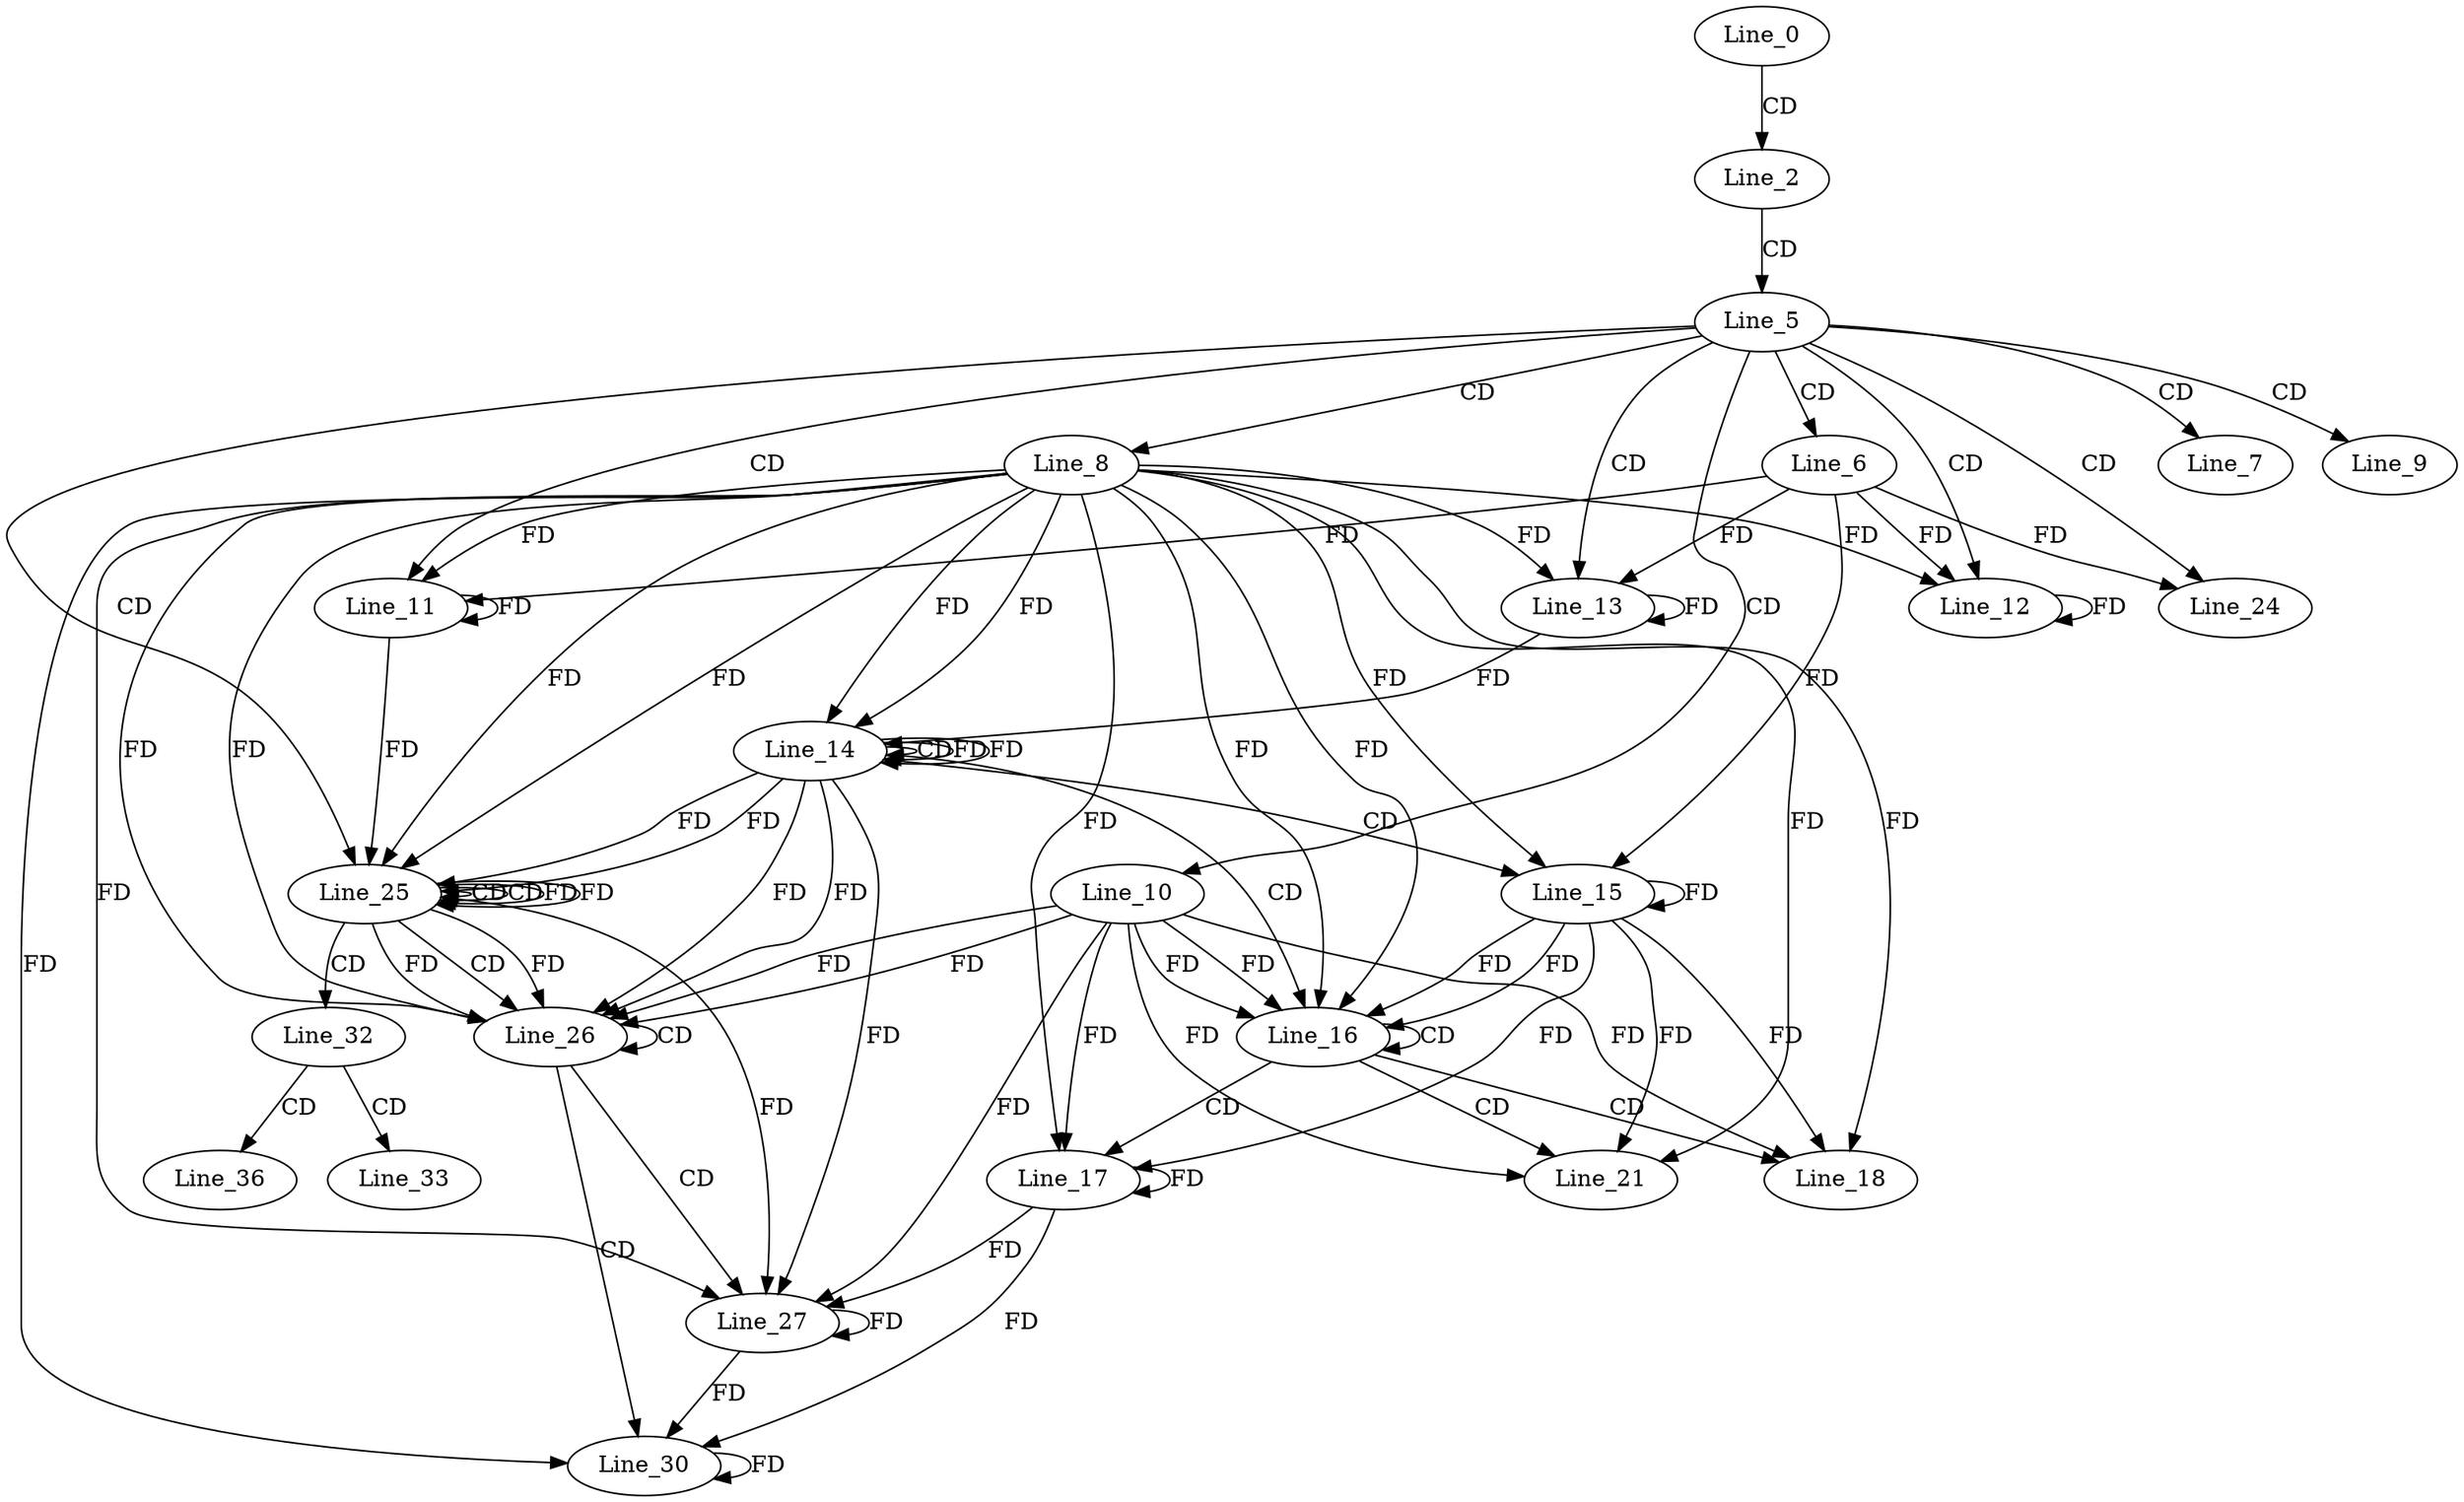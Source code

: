 digraph G {
  Line_0;
  Line_2;
  Line_5;
  Line_6;
  Line_7;
  Line_8;
  Line_9;
  Line_10;
  Line_11;
  Line_11;
  Line_12;
  Line_12;
  Line_13;
  Line_13;
  Line_14;
  Line_14;
  Line_14;
  Line_15;
  Line_15;
  Line_16;
  Line_16;
  Line_17;
  Line_17;
  Line_18;
  Line_21;
  Line_24;
  Line_25;
  Line_25;
  Line_25;
  Line_26;
  Line_26;
  Line_27;
  Line_27;
  Line_30;
  Line_32;
  Line_33;
  Line_36;
  Line_0 -> Line_2 [ label="CD" ];
  Line_2 -> Line_5 [ label="CD" ];
  Line_5 -> Line_6 [ label="CD" ];
  Line_5 -> Line_7 [ label="CD" ];
  Line_5 -> Line_8 [ label="CD" ];
  Line_5 -> Line_9 [ label="CD" ];
  Line_5 -> Line_10 [ label="CD" ];
  Line_5 -> Line_11 [ label="CD" ];
  Line_8 -> Line_11 [ label="FD" ];
  Line_11 -> Line_11 [ label="FD" ];
  Line_6 -> Line_11 [ label="FD" ];
  Line_5 -> Line_12 [ label="CD" ];
  Line_8 -> Line_12 [ label="FD" ];
  Line_12 -> Line_12 [ label="FD" ];
  Line_6 -> Line_12 [ label="FD" ];
  Line_5 -> Line_13 [ label="CD" ];
  Line_8 -> Line_13 [ label="FD" ];
  Line_13 -> Line_13 [ label="FD" ];
  Line_6 -> Line_13 [ label="FD" ];
  Line_8 -> Line_14 [ label="FD" ];
  Line_13 -> Line_14 [ label="FD" ];
  Line_14 -> Line_14 [ label="CD" ];
  Line_14 -> Line_14 [ label="FD" ];
  Line_8 -> Line_14 [ label="FD" ];
  Line_14 -> Line_15 [ label="CD" ];
  Line_15 -> Line_15 [ label="FD" ];
  Line_8 -> Line_15 [ label="FD" ];
  Line_6 -> Line_15 [ label="FD" ];
  Line_14 -> Line_16 [ label="CD" ];
  Line_10 -> Line_16 [ label="FD" ];
  Line_15 -> Line_16 [ label="FD" ];
  Line_8 -> Line_16 [ label="FD" ];
  Line_16 -> Line_16 [ label="CD" ];
  Line_10 -> Line_16 [ label="FD" ];
  Line_15 -> Line_16 [ label="FD" ];
  Line_8 -> Line_16 [ label="FD" ];
  Line_16 -> Line_17 [ label="CD" ];
  Line_17 -> Line_17 [ label="FD" ];
  Line_8 -> Line_17 [ label="FD" ];
  Line_10 -> Line_17 [ label="FD" ];
  Line_15 -> Line_17 [ label="FD" ];
  Line_16 -> Line_18 [ label="CD" ];
  Line_10 -> Line_18 [ label="FD" ];
  Line_15 -> Line_18 [ label="FD" ];
  Line_8 -> Line_18 [ label="FD" ];
  Line_16 -> Line_21 [ label="CD" ];
  Line_10 -> Line_21 [ label="FD" ];
  Line_15 -> Line_21 [ label="FD" ];
  Line_8 -> Line_21 [ label="FD" ];
  Line_5 -> Line_24 [ label="CD" ];
  Line_6 -> Line_24 [ label="FD" ];
  Line_5 -> Line_25 [ label="CD" ];
  Line_25 -> Line_25 [ label="CD" ];
  Line_14 -> Line_25 [ label="FD" ];
  Line_8 -> Line_25 [ label="FD" ];
  Line_11 -> Line_25 [ label="FD" ];
  Line_25 -> Line_25 [ label="CD" ];
  Line_25 -> Line_25 [ label="FD" ];
  Line_14 -> Line_25 [ label="FD" ];
  Line_8 -> Line_25 [ label="FD" ];
  Line_25 -> Line_26 [ label="CD" ];
  Line_10 -> Line_26 [ label="FD" ];
  Line_25 -> Line_26 [ label="FD" ];
  Line_14 -> Line_26 [ label="FD" ];
  Line_8 -> Line_26 [ label="FD" ];
  Line_26 -> Line_26 [ label="CD" ];
  Line_10 -> Line_26 [ label="FD" ];
  Line_25 -> Line_26 [ label="FD" ];
  Line_14 -> Line_26 [ label="FD" ];
  Line_8 -> Line_26 [ label="FD" ];
  Line_26 -> Line_27 [ label="CD" ];
  Line_27 -> Line_27 [ label="FD" ];
  Line_17 -> Line_27 [ label="FD" ];
  Line_8 -> Line_27 [ label="FD" ];
  Line_10 -> Line_27 [ label="FD" ];
  Line_25 -> Line_27 [ label="FD" ];
  Line_14 -> Line_27 [ label="FD" ];
  Line_26 -> Line_30 [ label="CD" ];
  Line_27 -> Line_30 [ label="FD" ];
  Line_30 -> Line_30 [ label="FD" ];
  Line_17 -> Line_30 [ label="FD" ];
  Line_8 -> Line_30 [ label="FD" ];
  Line_25 -> Line_32 [ label="CD" ];
  Line_32 -> Line_33 [ label="CD" ];
  Line_32 -> Line_36 [ label="CD" ];
  Line_14 -> Line_14 [ label="FD" ];
  Line_25 -> Line_25 [ label="FD" ];
}
